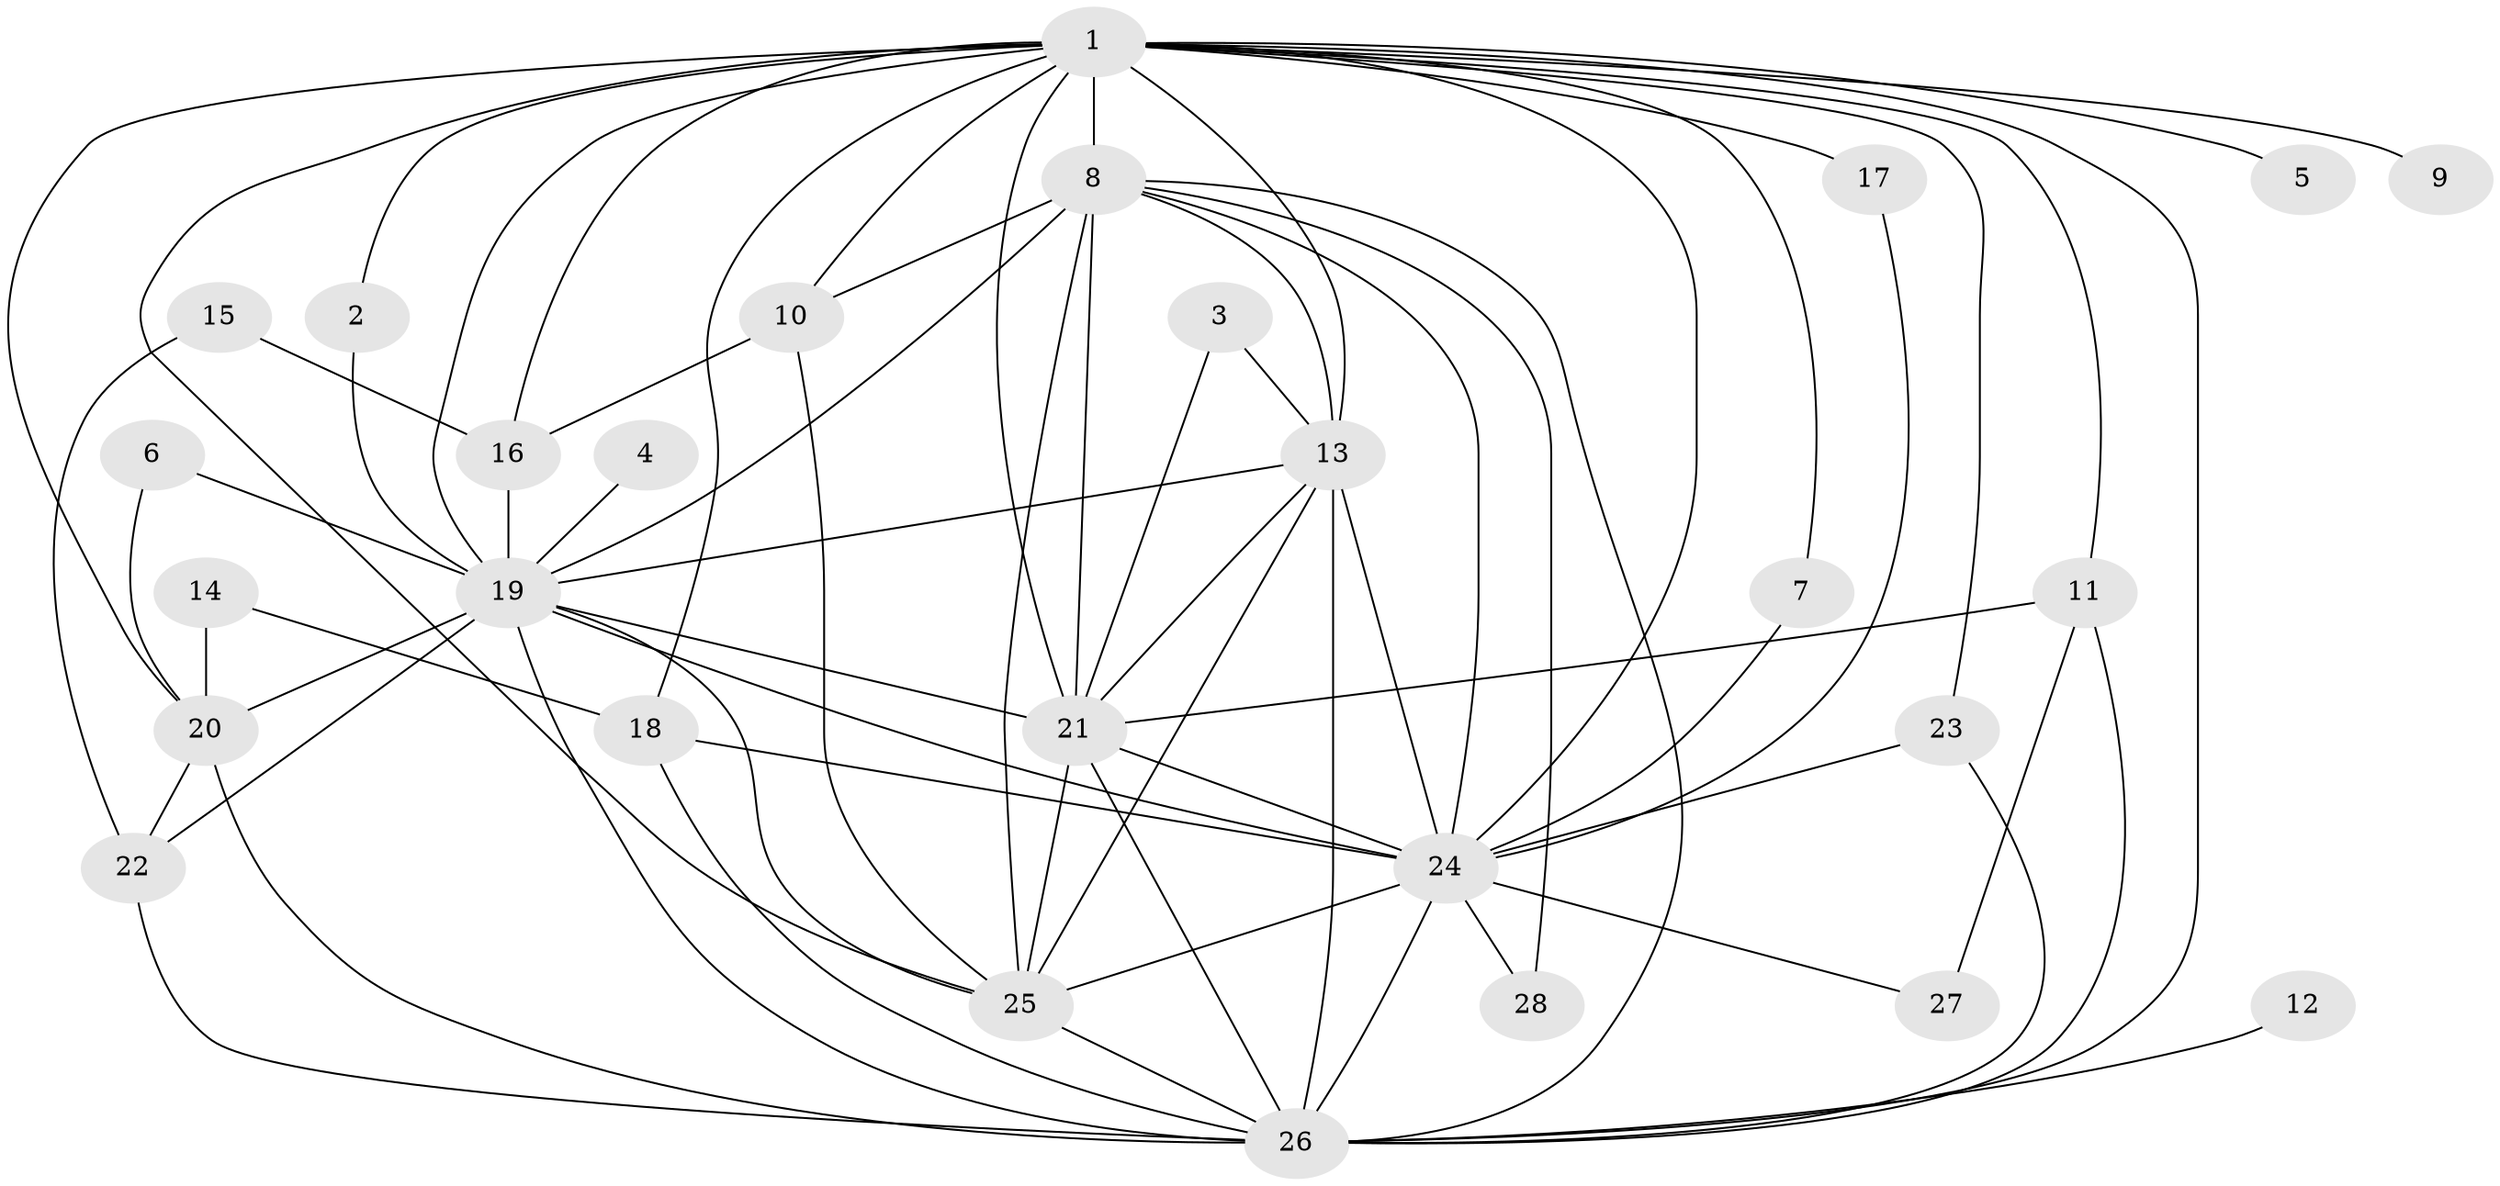 // original degree distribution, {15: 0.03636363636363636, 20: 0.01818181818181818, 13: 0.03636363636363636, 12: 0.03636363636363636, 10: 0.01818181818181818, 18: 0.01818181818181818, 24: 0.01818181818181818, 2: 0.5454545454545454, 5: 0.03636363636363636, 4: 0.16363636363636364, 3: 0.07272727272727272}
// Generated by graph-tools (version 1.1) at 2025/25/03/09/25 03:25:40]
// undirected, 28 vertices, 71 edges
graph export_dot {
graph [start="1"]
  node [color=gray90,style=filled];
  1;
  2;
  3;
  4;
  5;
  6;
  7;
  8;
  9;
  10;
  11;
  12;
  13;
  14;
  15;
  16;
  17;
  18;
  19;
  20;
  21;
  22;
  23;
  24;
  25;
  26;
  27;
  28;
  1 -- 2 [weight=1.0];
  1 -- 5 [weight=2.0];
  1 -- 7 [weight=1.0];
  1 -- 8 [weight=4.0];
  1 -- 9 [weight=1.0];
  1 -- 10 [weight=1.0];
  1 -- 11 [weight=1.0];
  1 -- 13 [weight=3.0];
  1 -- 16 [weight=1.0];
  1 -- 17 [weight=1.0];
  1 -- 18 [weight=2.0];
  1 -- 19 [weight=5.0];
  1 -- 20 [weight=1.0];
  1 -- 21 [weight=4.0];
  1 -- 23 [weight=1.0];
  1 -- 24 [weight=3.0];
  1 -- 25 [weight=3.0];
  1 -- 26 [weight=3.0];
  2 -- 19 [weight=1.0];
  3 -- 13 [weight=1.0];
  3 -- 21 [weight=1.0];
  4 -- 19 [weight=1.0];
  6 -- 19 [weight=1.0];
  6 -- 20 [weight=1.0];
  7 -- 24 [weight=1.0];
  8 -- 10 [weight=1.0];
  8 -- 13 [weight=1.0];
  8 -- 19 [weight=2.0];
  8 -- 21 [weight=1.0];
  8 -- 24 [weight=2.0];
  8 -- 25 [weight=1.0];
  8 -- 26 [weight=1.0];
  8 -- 28 [weight=1.0];
  10 -- 16 [weight=1.0];
  10 -- 25 [weight=1.0];
  11 -- 21 [weight=1.0];
  11 -- 26 [weight=1.0];
  11 -- 27 [weight=1.0];
  12 -- 26 [weight=2.0];
  13 -- 19 [weight=1.0];
  13 -- 21 [weight=1.0];
  13 -- 24 [weight=2.0];
  13 -- 25 [weight=1.0];
  13 -- 26 [weight=1.0];
  14 -- 18 [weight=1.0];
  14 -- 20 [weight=1.0];
  15 -- 16 [weight=1.0];
  15 -- 22 [weight=1.0];
  16 -- 19 [weight=1.0];
  17 -- 24 [weight=1.0];
  18 -- 24 [weight=1.0];
  18 -- 26 [weight=1.0];
  19 -- 20 [weight=1.0];
  19 -- 21 [weight=2.0];
  19 -- 22 [weight=1.0];
  19 -- 24 [weight=1.0];
  19 -- 25 [weight=1.0];
  19 -- 26 [weight=1.0];
  20 -- 22 [weight=1.0];
  20 -- 26 [weight=3.0];
  21 -- 24 [weight=1.0];
  21 -- 25 [weight=1.0];
  21 -- 26 [weight=1.0];
  22 -- 26 [weight=2.0];
  23 -- 24 [weight=1.0];
  23 -- 26 [weight=1.0];
  24 -- 25 [weight=1.0];
  24 -- 26 [weight=2.0];
  24 -- 27 [weight=1.0];
  24 -- 28 [weight=1.0];
  25 -- 26 [weight=3.0];
}
